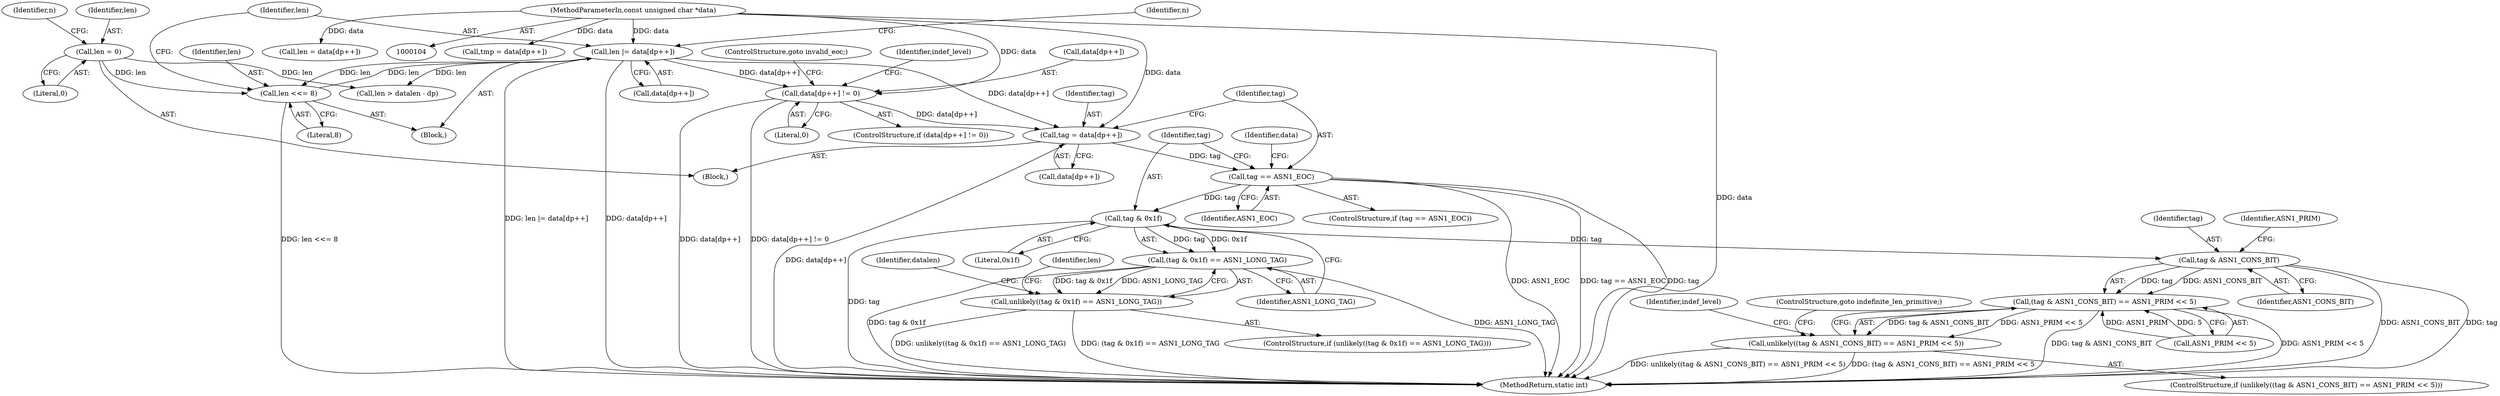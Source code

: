 digraph "0_linux_23c8a812dc3c621009e4f0e5342aa4e2ede1ceaa@array" {
"1000139" [label="(Call,tag = data[dp++])"];
"1000151" [label="(Call,data[dp++] != 0)"];
"1000105" [label="(MethodParameterIn,const unsigned char *data)"];
"1000270" [label="(Call,len |= data[dp++])"];
"1000267" [label="(Call,len <<= 8)"];
"1000257" [label="(Call,len = 0)"];
"1000146" [label="(Call,tag == ASN1_EOC)"];
"1000181" [label="(Call,tag & 0x1f)"];
"1000180" [label="(Call,(tag & 0x1f) == ASN1_LONG_TAG)"];
"1000179" [label="(Call,unlikely((tag & 0x1f) == ASN1_LONG_TAG))"];
"1000225" [label="(Call,tag & ASN1_CONS_BIT)"];
"1000224" [label="(Call,(tag & ASN1_CONS_BIT) == ASN1_PRIM << 5)"];
"1000223" [label="(Call,unlikely((tag & ASN1_CONS_BIT) == ASN1_PRIM << 5))"];
"1000258" [label="(Identifier,len)"];
"1000262" [label="(Identifier,n)"];
"1000140" [label="(Identifier,tag)"];
"1000110" [label="(Block,)"];
"1000270" [label="(Call,len |= data[dp++])"];
"1000148" [label="(Identifier,ASN1_EOC)"];
"1000233" [label="(Identifier,indef_level)"];
"1000267" [label="(Call,len <<= 8)"];
"1000181" [label="(Call,tag & 0x1f)"];
"1000271" [label="(Identifier,len)"];
"1000228" [label="(Call,ASN1_PRIM << 5)"];
"1000147" [label="(Identifier,tag)"];
"1000265" [label="(Identifier,n)"];
"1000231" [label="(ControlStructure,goto indefinite_len_primitive;)"];
"1000139" [label="(Call,tag = data[dp++])"];
"1000223" [label="(Call,unlikely((tag & ASN1_CONS_BIT) == ASN1_PRIM << 5))"];
"1000192" [label="(Identifier,datalen)"];
"1000179" [label="(Call,unlikely((tag & 0x1f) == ASN1_LONG_TAG))"];
"1000278" [label="(Call,len > datalen - dp)"];
"1000145" [label="(ControlStructure,if (tag == ASN1_EOC))"];
"1000325" [label="(MethodReturn,static int)"];
"1000183" [label="(Literal,0x1f)"];
"1000151" [label="(Call,data[dp++] != 0)"];
"1000152" [label="(Call,data[dp++])"];
"1000269" [label="(Literal,8)"];
"1000146" [label="(Call,tag == ASN1_EOC)"];
"1000224" [label="(Call,(tag & ASN1_CONS_BIT) == ASN1_PRIM << 5)"];
"1000153" [label="(Identifier,data)"];
"1000268" [label="(Identifier,len)"];
"1000156" [label="(Literal,0)"];
"1000257" [label="(Call,len = 0)"];
"1000266" [label="(Block,)"];
"1000272" [label="(Call,data[dp++])"];
"1000196" [label="(Call,tmp = data[dp++])"];
"1000259" [label="(Literal,0)"];
"1000222" [label="(ControlStructure,if (unlikely((tag & ASN1_CONS_BIT) == ASN1_PRIM << 5)))"];
"1000105" [label="(MethodParameterIn,const unsigned char *data)"];
"1000225" [label="(Call,tag & ASN1_CONS_BIT)"];
"1000182" [label="(Identifier,tag)"];
"1000178" [label="(ControlStructure,if (unlikely((tag & 0x1f) == ASN1_LONG_TAG)))"];
"1000150" [label="(ControlStructure,if (data[dp++] != 0))"];
"1000157" [label="(ControlStructure,goto invalid_eoc;)"];
"1000229" [label="(Identifier,ASN1_PRIM)"];
"1000206" [label="(Identifier,len)"];
"1000205" [label="(Call,len = data[dp++])"];
"1000226" [label="(Identifier,tag)"];
"1000141" [label="(Call,data[dp++])"];
"1000180" [label="(Call,(tag & 0x1f) == ASN1_LONG_TAG)"];
"1000227" [label="(Identifier,ASN1_CONS_BIT)"];
"1000161" [label="(Identifier,indef_level)"];
"1000184" [label="(Identifier,ASN1_LONG_TAG)"];
"1000139" -> "1000110"  [label="AST: "];
"1000139" -> "1000141"  [label="CFG: "];
"1000140" -> "1000139"  [label="AST: "];
"1000141" -> "1000139"  [label="AST: "];
"1000147" -> "1000139"  [label="CFG: "];
"1000139" -> "1000325"  [label="DDG: data[dp++]"];
"1000151" -> "1000139"  [label="DDG: data[dp++]"];
"1000270" -> "1000139"  [label="DDG: data[dp++]"];
"1000105" -> "1000139"  [label="DDG: data"];
"1000139" -> "1000146"  [label="DDG: tag"];
"1000151" -> "1000150"  [label="AST: "];
"1000151" -> "1000156"  [label="CFG: "];
"1000152" -> "1000151"  [label="AST: "];
"1000156" -> "1000151"  [label="AST: "];
"1000157" -> "1000151"  [label="CFG: "];
"1000161" -> "1000151"  [label="CFG: "];
"1000151" -> "1000325"  [label="DDG: data[dp++] != 0"];
"1000151" -> "1000325"  [label="DDG: data[dp++]"];
"1000105" -> "1000151"  [label="DDG: data"];
"1000270" -> "1000151"  [label="DDG: data[dp++]"];
"1000105" -> "1000104"  [label="AST: "];
"1000105" -> "1000325"  [label="DDG: data"];
"1000105" -> "1000196"  [label="DDG: data"];
"1000105" -> "1000205"  [label="DDG: data"];
"1000105" -> "1000270"  [label="DDG: data"];
"1000270" -> "1000266"  [label="AST: "];
"1000270" -> "1000272"  [label="CFG: "];
"1000271" -> "1000270"  [label="AST: "];
"1000272" -> "1000270"  [label="AST: "];
"1000265" -> "1000270"  [label="CFG: "];
"1000270" -> "1000325"  [label="DDG: len |= data[dp++]"];
"1000270" -> "1000325"  [label="DDG: data[dp++]"];
"1000270" -> "1000267"  [label="DDG: len"];
"1000267" -> "1000270"  [label="DDG: len"];
"1000270" -> "1000278"  [label="DDG: len"];
"1000267" -> "1000266"  [label="AST: "];
"1000267" -> "1000269"  [label="CFG: "];
"1000268" -> "1000267"  [label="AST: "];
"1000269" -> "1000267"  [label="AST: "];
"1000271" -> "1000267"  [label="CFG: "];
"1000267" -> "1000325"  [label="DDG: len <<= 8"];
"1000257" -> "1000267"  [label="DDG: len"];
"1000257" -> "1000110"  [label="AST: "];
"1000257" -> "1000259"  [label="CFG: "];
"1000258" -> "1000257"  [label="AST: "];
"1000259" -> "1000257"  [label="AST: "];
"1000262" -> "1000257"  [label="CFG: "];
"1000257" -> "1000278"  [label="DDG: len"];
"1000146" -> "1000145"  [label="AST: "];
"1000146" -> "1000148"  [label="CFG: "];
"1000147" -> "1000146"  [label="AST: "];
"1000148" -> "1000146"  [label="AST: "];
"1000153" -> "1000146"  [label="CFG: "];
"1000182" -> "1000146"  [label="CFG: "];
"1000146" -> "1000325"  [label="DDG: ASN1_EOC"];
"1000146" -> "1000325"  [label="DDG: tag == ASN1_EOC"];
"1000146" -> "1000325"  [label="DDG: tag"];
"1000146" -> "1000181"  [label="DDG: tag"];
"1000181" -> "1000180"  [label="AST: "];
"1000181" -> "1000183"  [label="CFG: "];
"1000182" -> "1000181"  [label="AST: "];
"1000183" -> "1000181"  [label="AST: "];
"1000184" -> "1000181"  [label="CFG: "];
"1000181" -> "1000325"  [label="DDG: tag"];
"1000181" -> "1000180"  [label="DDG: tag"];
"1000181" -> "1000180"  [label="DDG: 0x1f"];
"1000181" -> "1000225"  [label="DDG: tag"];
"1000180" -> "1000179"  [label="AST: "];
"1000180" -> "1000184"  [label="CFG: "];
"1000184" -> "1000180"  [label="AST: "];
"1000179" -> "1000180"  [label="CFG: "];
"1000180" -> "1000325"  [label="DDG: ASN1_LONG_TAG"];
"1000180" -> "1000325"  [label="DDG: tag & 0x1f"];
"1000180" -> "1000179"  [label="DDG: tag & 0x1f"];
"1000180" -> "1000179"  [label="DDG: ASN1_LONG_TAG"];
"1000179" -> "1000178"  [label="AST: "];
"1000192" -> "1000179"  [label="CFG: "];
"1000206" -> "1000179"  [label="CFG: "];
"1000179" -> "1000325"  [label="DDG: unlikely((tag & 0x1f) == ASN1_LONG_TAG)"];
"1000179" -> "1000325"  [label="DDG: (tag & 0x1f) == ASN1_LONG_TAG"];
"1000225" -> "1000224"  [label="AST: "];
"1000225" -> "1000227"  [label="CFG: "];
"1000226" -> "1000225"  [label="AST: "];
"1000227" -> "1000225"  [label="AST: "];
"1000229" -> "1000225"  [label="CFG: "];
"1000225" -> "1000325"  [label="DDG: ASN1_CONS_BIT"];
"1000225" -> "1000325"  [label="DDG: tag"];
"1000225" -> "1000224"  [label="DDG: tag"];
"1000225" -> "1000224"  [label="DDG: ASN1_CONS_BIT"];
"1000224" -> "1000223"  [label="AST: "];
"1000224" -> "1000228"  [label="CFG: "];
"1000228" -> "1000224"  [label="AST: "];
"1000223" -> "1000224"  [label="CFG: "];
"1000224" -> "1000325"  [label="DDG: tag & ASN1_CONS_BIT"];
"1000224" -> "1000325"  [label="DDG: ASN1_PRIM << 5"];
"1000224" -> "1000223"  [label="DDG: tag & ASN1_CONS_BIT"];
"1000224" -> "1000223"  [label="DDG: ASN1_PRIM << 5"];
"1000228" -> "1000224"  [label="DDG: ASN1_PRIM"];
"1000228" -> "1000224"  [label="DDG: 5"];
"1000223" -> "1000222"  [label="AST: "];
"1000231" -> "1000223"  [label="CFG: "];
"1000233" -> "1000223"  [label="CFG: "];
"1000223" -> "1000325"  [label="DDG: unlikely((tag & ASN1_CONS_BIT) == ASN1_PRIM << 5)"];
"1000223" -> "1000325"  [label="DDG: (tag & ASN1_CONS_BIT) == ASN1_PRIM << 5"];
}
